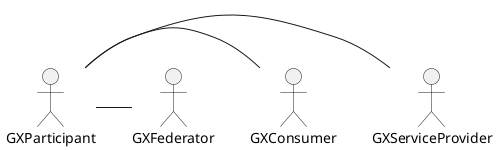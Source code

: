 @startuml

actor GXParticipant
actor GXServiceProvider
actor GXConsumer
actor GXFederator

GXParticipant - GXServiceProvider
GXParticipant - GXConsumer
GXParticipant - GXFederator

@enduml